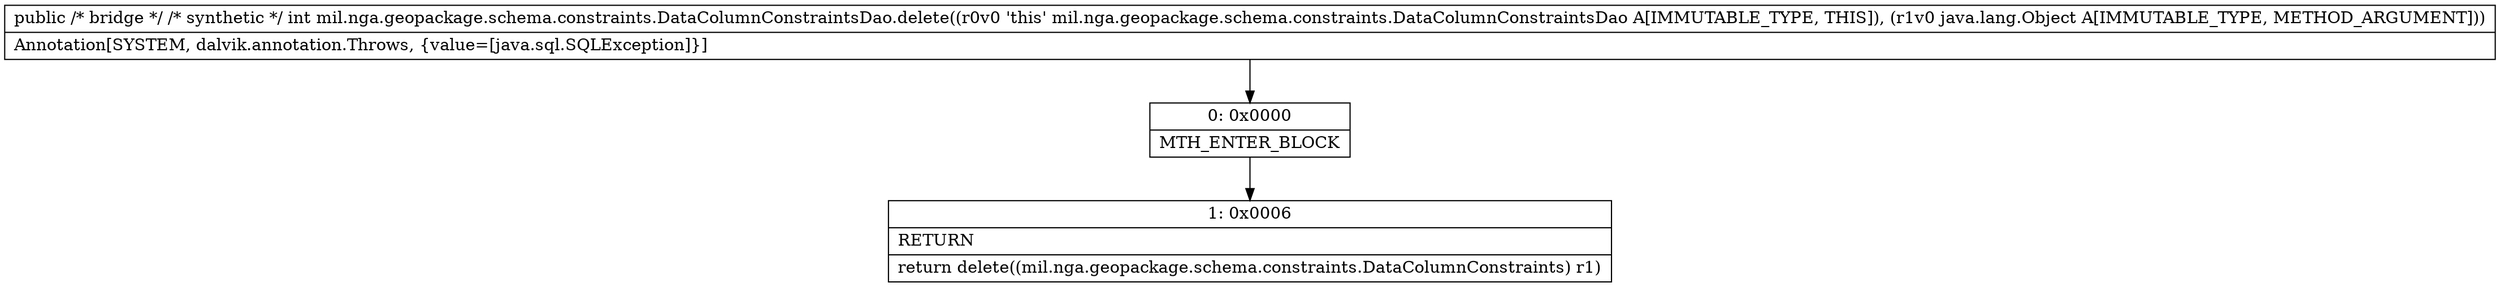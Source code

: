 digraph "CFG formil.nga.geopackage.schema.constraints.DataColumnConstraintsDao.delete(Ljava\/lang\/Object;)I" {
Node_0 [shape=record,label="{0\:\ 0x0000|MTH_ENTER_BLOCK\l}"];
Node_1 [shape=record,label="{1\:\ 0x0006|RETURN\l|return delete((mil.nga.geopackage.schema.constraints.DataColumnConstraints) r1)\l}"];
MethodNode[shape=record,label="{public \/* bridge *\/ \/* synthetic *\/ int mil.nga.geopackage.schema.constraints.DataColumnConstraintsDao.delete((r0v0 'this' mil.nga.geopackage.schema.constraints.DataColumnConstraintsDao A[IMMUTABLE_TYPE, THIS]), (r1v0 java.lang.Object A[IMMUTABLE_TYPE, METHOD_ARGUMENT]))  | Annotation[SYSTEM, dalvik.annotation.Throws, \{value=[java.sql.SQLException]\}]\l}"];
MethodNode -> Node_0;
Node_0 -> Node_1;
}

